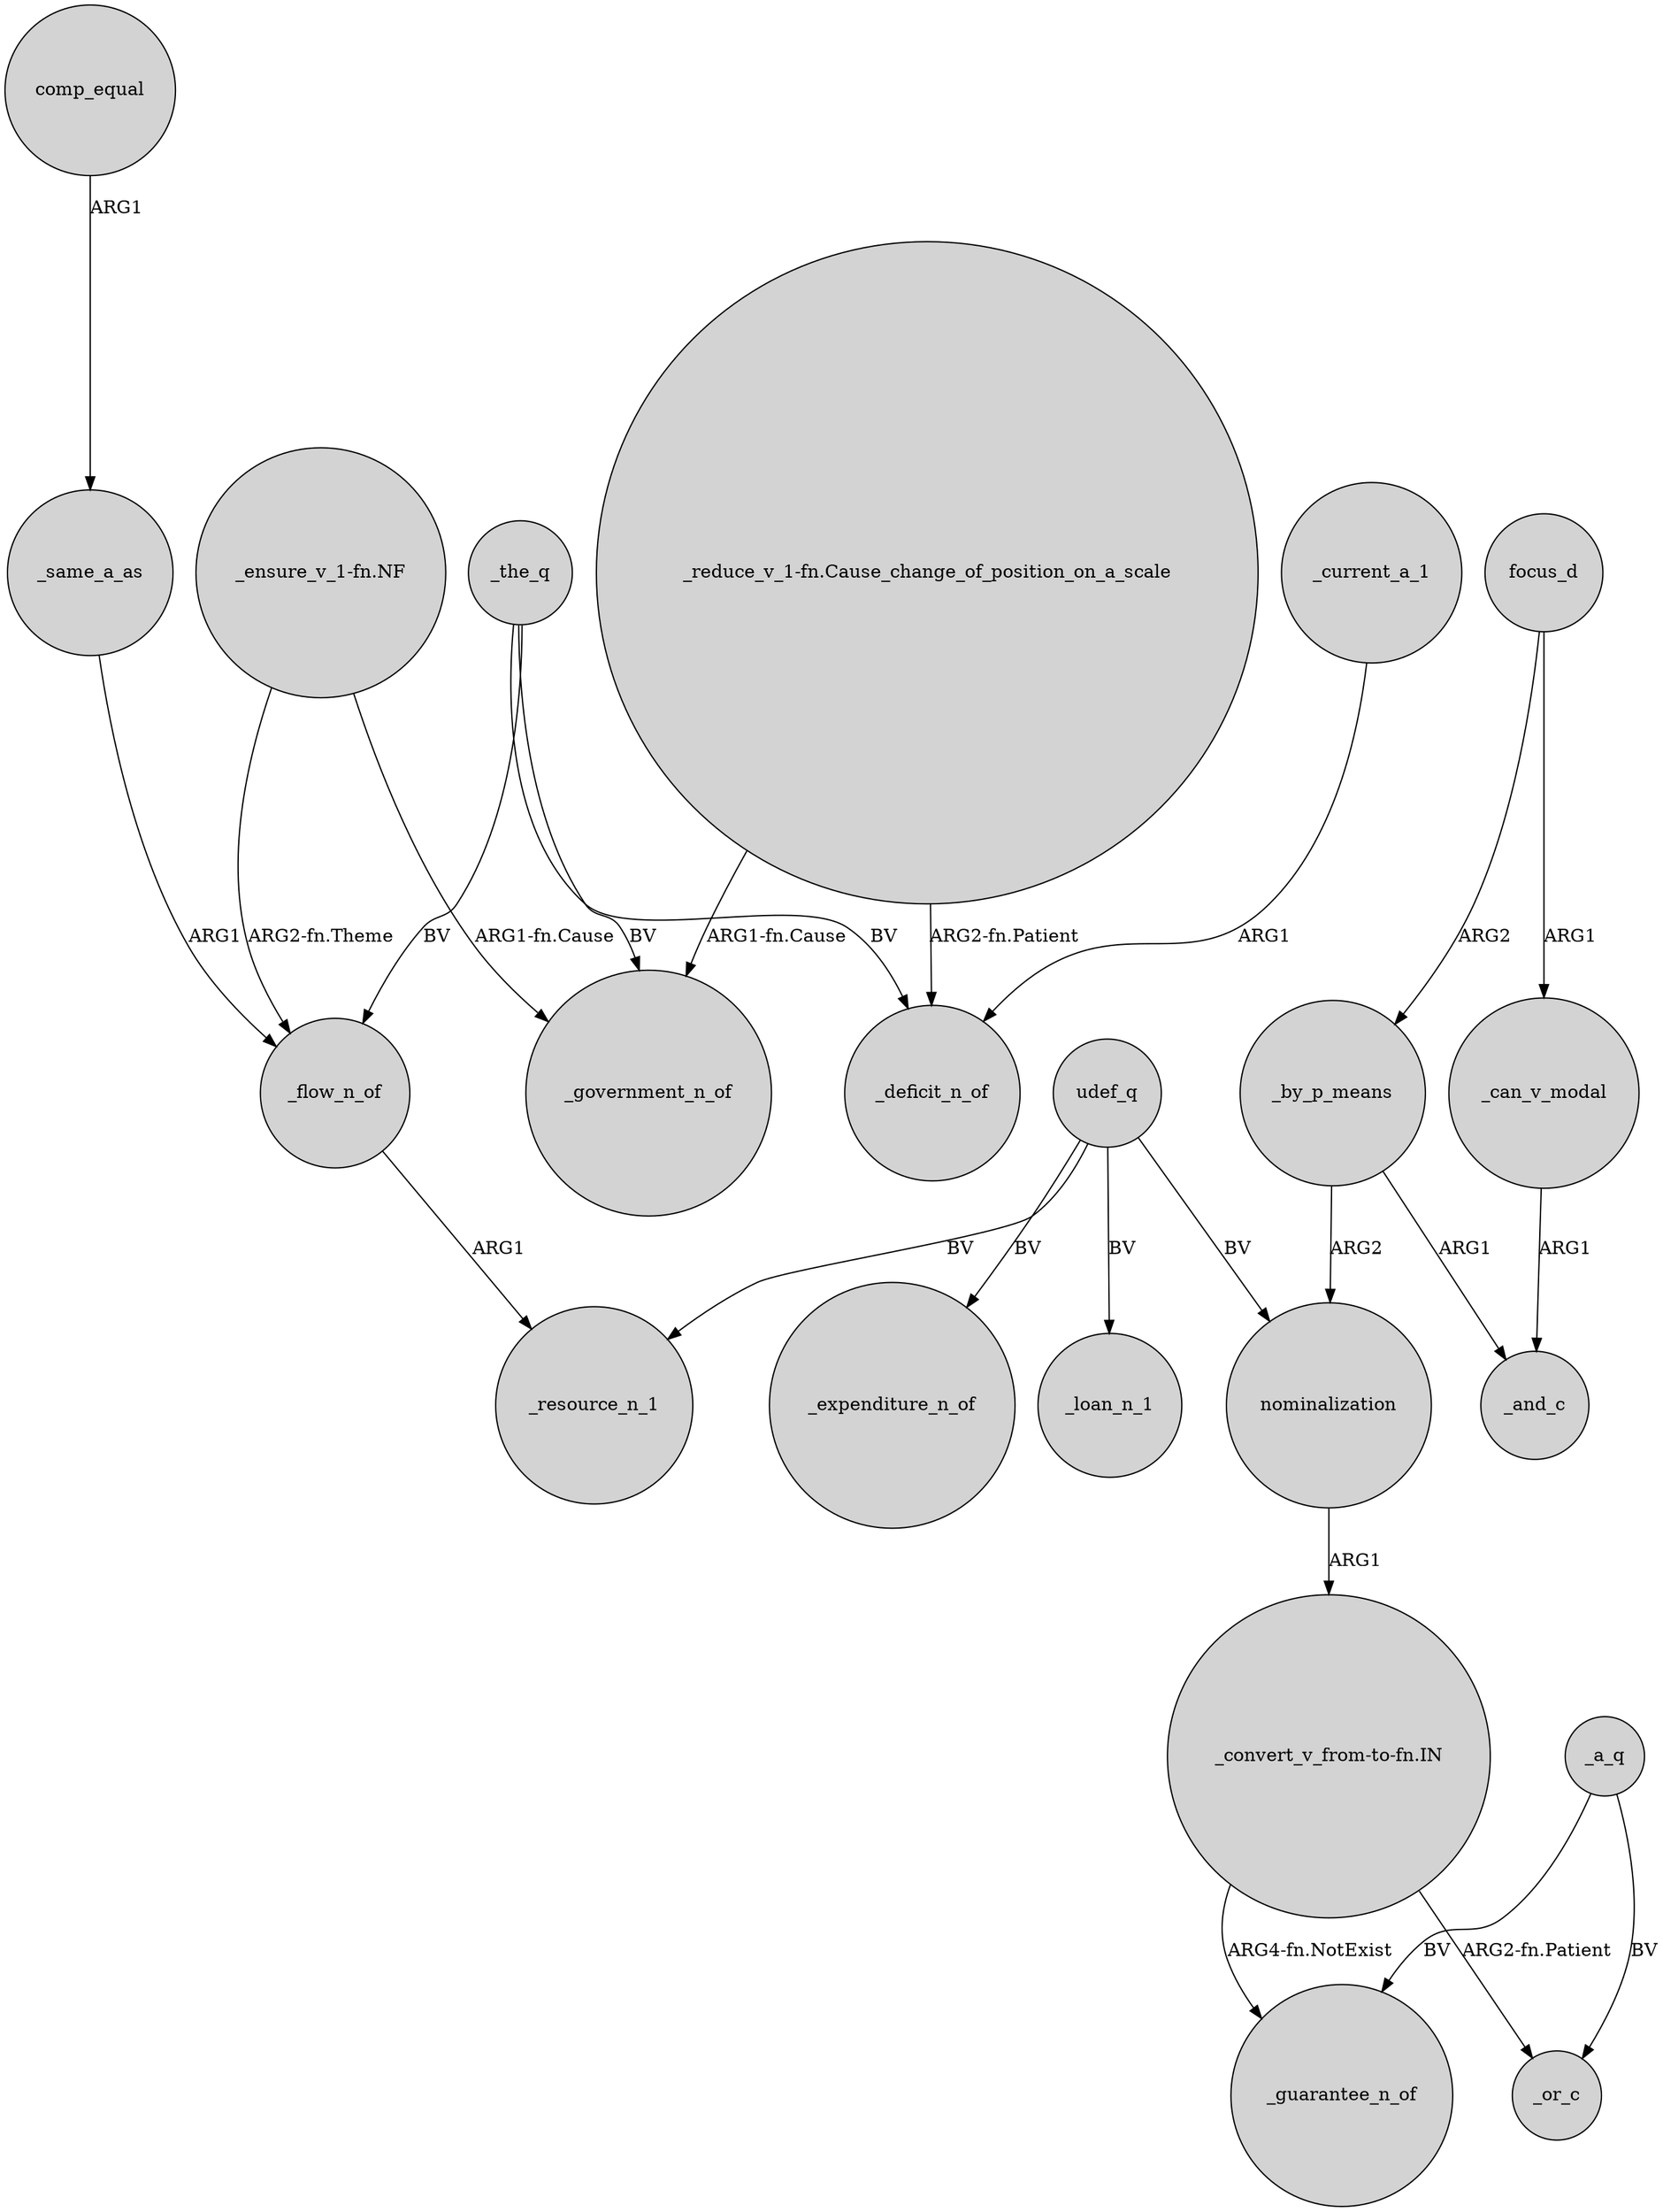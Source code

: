 digraph {
	node [shape=circle style=filled]
	"_ensure_v_1-fn.NF" -> _government_n_of [label="ARG1-fn.Cause"]
	"_reduce_v_1-fn.Cause_change_of_position_on_a_scale" -> _deficit_n_of [label="ARG2-fn.Patient"]
	_by_p_means -> nominalization [label=ARG2]
	_a_q -> _guarantee_n_of [label=BV]
	"_ensure_v_1-fn.NF" -> _flow_n_of [label="ARG2-fn.Theme"]
	focus_d -> _by_p_means [label=ARG2]
	_a_q -> _or_c [label=BV]
	_the_q -> _flow_n_of [label=BV]
	_current_a_1 -> _deficit_n_of [label=ARG1]
	"_convert_v_from-to-fn.IN" -> _guarantee_n_of [label="ARG4-fn.NotExist"]
	comp_equal -> _same_a_as [label=ARG1]
	_by_p_means -> _and_c [label=ARG1]
	"_convert_v_from-to-fn.IN" -> _or_c [label="ARG2-fn.Patient"]
	udef_q -> _resource_n_1 [label=BV]
	udef_q -> nominalization [label=BV]
	_the_q -> _government_n_of [label=BV]
	_can_v_modal -> _and_c [label=ARG1]
	"_reduce_v_1-fn.Cause_change_of_position_on_a_scale" -> _government_n_of [label="ARG1-fn.Cause"]
	udef_q -> _expenditure_n_of [label=BV]
	_the_q -> _deficit_n_of [label=BV]
	focus_d -> _can_v_modal [label=ARG1]
	_same_a_as -> _flow_n_of [label=ARG1]
	_flow_n_of -> _resource_n_1 [label=ARG1]
	nominalization -> "_convert_v_from-to-fn.IN" [label=ARG1]
	udef_q -> _loan_n_1 [label=BV]
}
